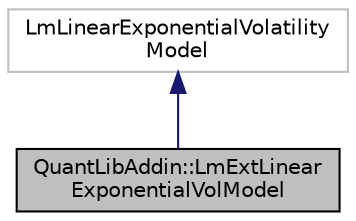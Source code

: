 digraph "QuantLibAddin::LmExtLinearExponentialVolModel"
{
  edge [fontname="Helvetica",fontsize="10",labelfontname="Helvetica",labelfontsize="10"];
  node [fontname="Helvetica",fontsize="10",shape=record];
  Node2 [label="QuantLibAddin::LmExtLinear\lExponentialVolModel",height=0.2,width=0.4,color="black", fillcolor="grey75", style="filled", fontcolor="black"];
  Node3 -> Node2 [dir="back",color="midnightblue",fontsize="10",style="solid",fontname="Helvetica"];
  Node3 [label="LmLinearExponentialVolatility\lModel",height=0.2,width=0.4,color="grey75", fillcolor="white", style="filled"];
}
